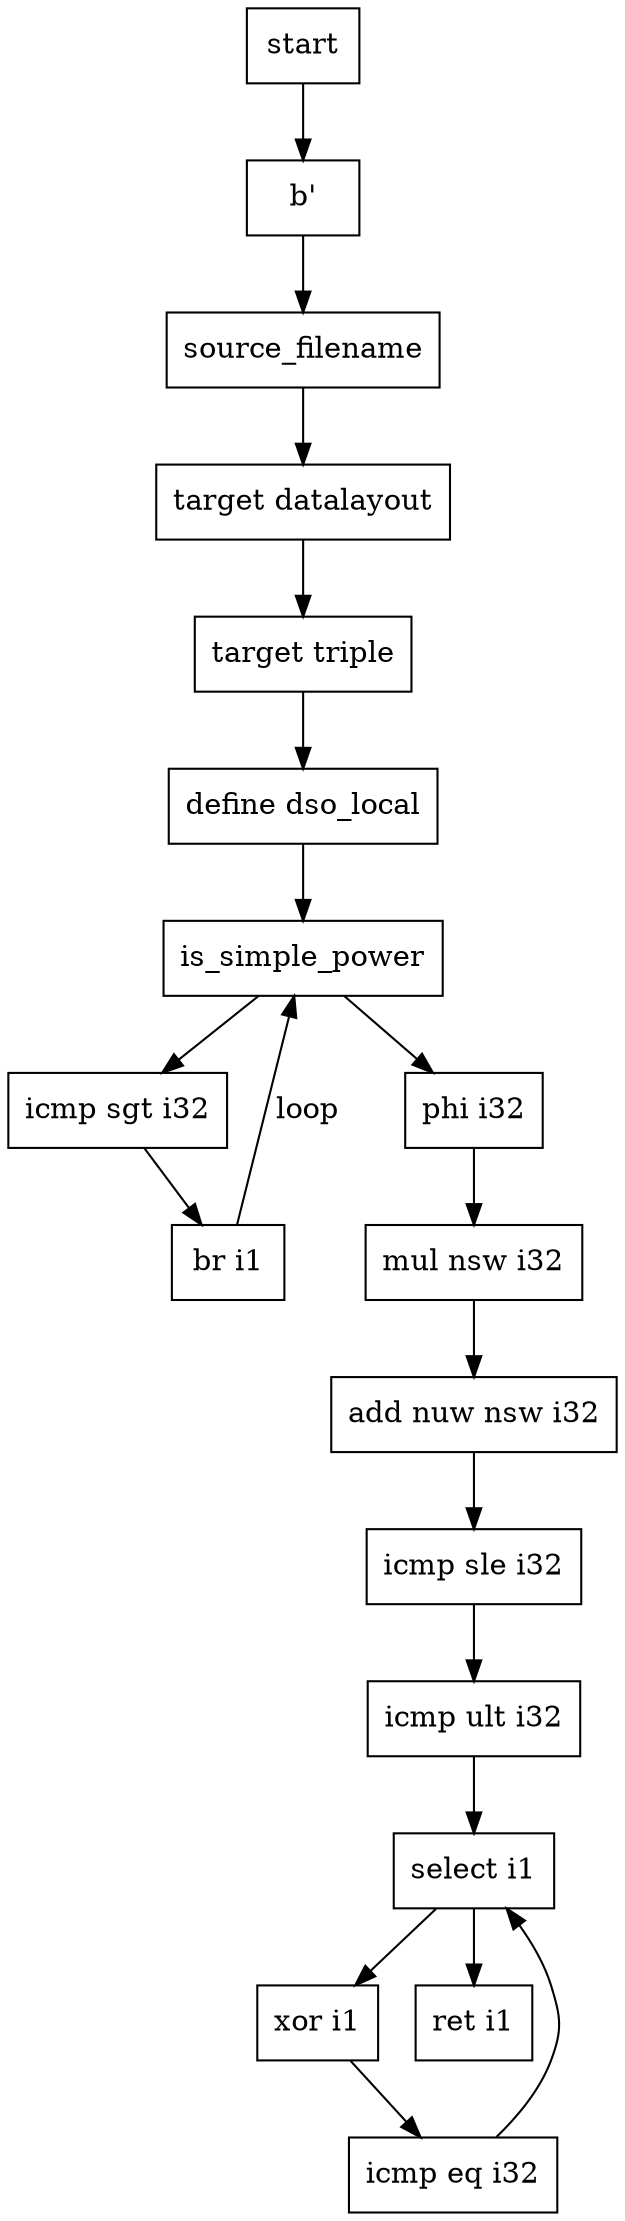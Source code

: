 digraph {
    node[shape=box];
    "start" -> "b'"
    "b'" -> "source_filename"
    "source_filename" -> "target datalayout"
    "target datalayout" -> "target triple"
    "target triple" -> "define dso_local"
    "define dso_local" -> "is_simple_power"
    "is_simple_power" -> "icmp sgt i32"
    "icmp sgt i32" -> "br i1"
    "br i1" -> "is_simple_power"[label="loop"]
    "is_simple_power" -> "phi i32"
    "phi i32" -> "mul nsw i32"
    "mul nsw i32" -> "add nuw nsw i32"
    "add nuw nsw i32" -> "icmp sle i32"
    "icmp sle i32" -> "icmp ult i32"
    "icmp ult i32" -> "select i1"
    "select i1" -> "xor i1"
    "xor i1" -> "icmp eq i32"
    "icmp eq i32" -> "select i1"
    "select i1" -> "ret i1"
}